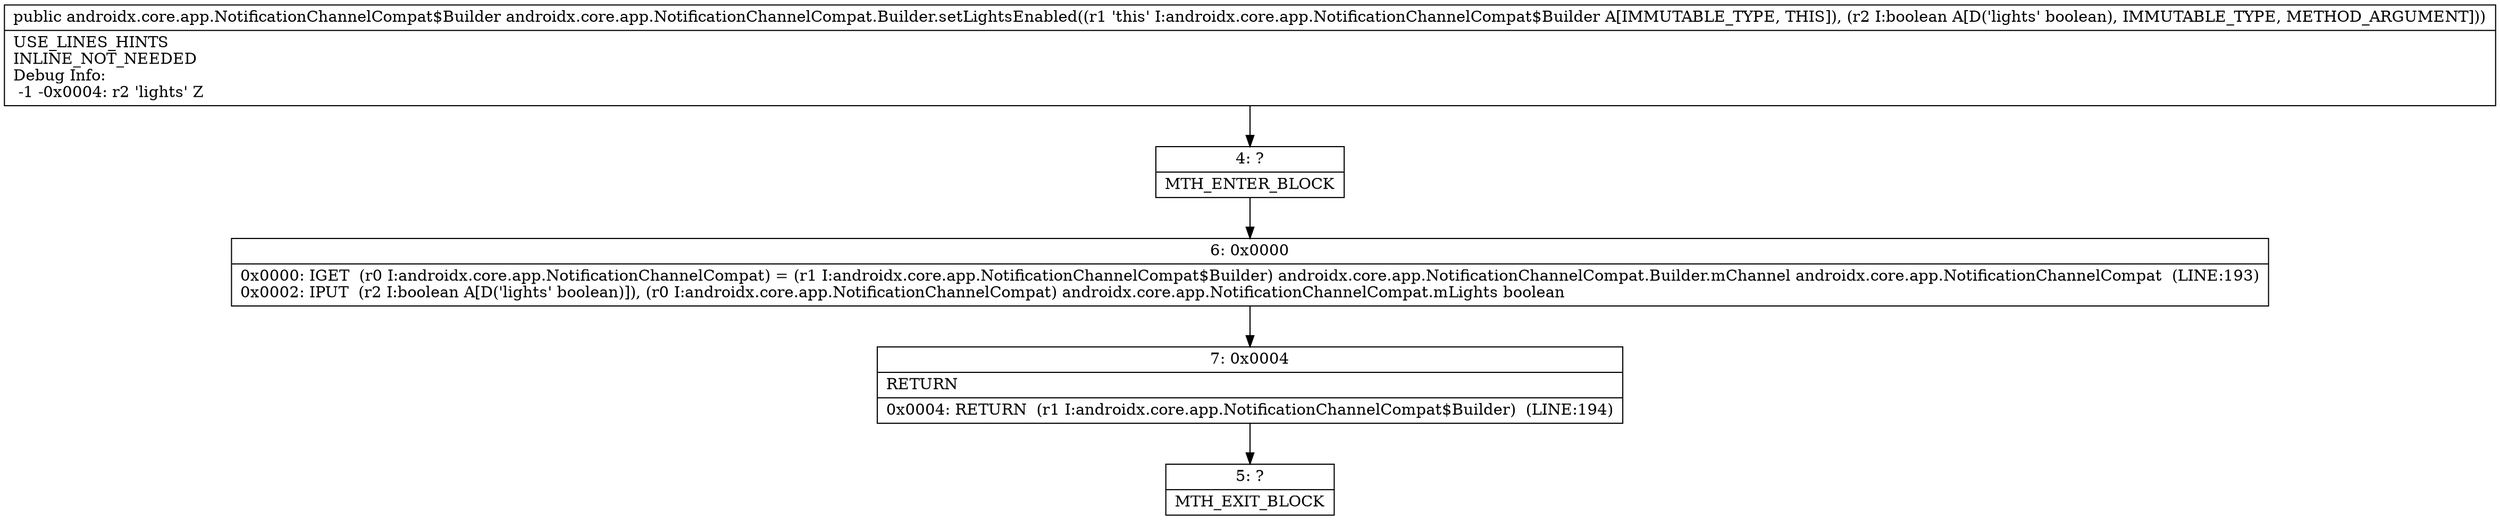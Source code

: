 digraph "CFG forandroidx.core.app.NotificationChannelCompat.Builder.setLightsEnabled(Z)Landroidx\/core\/app\/NotificationChannelCompat$Builder;" {
Node_4 [shape=record,label="{4\:\ ?|MTH_ENTER_BLOCK\l}"];
Node_6 [shape=record,label="{6\:\ 0x0000|0x0000: IGET  (r0 I:androidx.core.app.NotificationChannelCompat) = (r1 I:androidx.core.app.NotificationChannelCompat$Builder) androidx.core.app.NotificationChannelCompat.Builder.mChannel androidx.core.app.NotificationChannelCompat  (LINE:193)\l0x0002: IPUT  (r2 I:boolean A[D('lights' boolean)]), (r0 I:androidx.core.app.NotificationChannelCompat) androidx.core.app.NotificationChannelCompat.mLights boolean \l}"];
Node_7 [shape=record,label="{7\:\ 0x0004|RETURN\l|0x0004: RETURN  (r1 I:androidx.core.app.NotificationChannelCompat$Builder)  (LINE:194)\l}"];
Node_5 [shape=record,label="{5\:\ ?|MTH_EXIT_BLOCK\l}"];
MethodNode[shape=record,label="{public androidx.core.app.NotificationChannelCompat$Builder androidx.core.app.NotificationChannelCompat.Builder.setLightsEnabled((r1 'this' I:androidx.core.app.NotificationChannelCompat$Builder A[IMMUTABLE_TYPE, THIS]), (r2 I:boolean A[D('lights' boolean), IMMUTABLE_TYPE, METHOD_ARGUMENT]))  | USE_LINES_HINTS\lINLINE_NOT_NEEDED\lDebug Info:\l  \-1 \-0x0004: r2 'lights' Z\l}"];
MethodNode -> Node_4;Node_4 -> Node_6;
Node_6 -> Node_7;
Node_7 -> Node_5;
}

